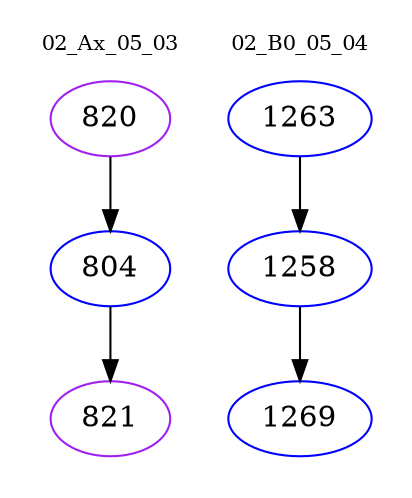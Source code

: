 digraph{
subgraph cluster_0 {
color = white
label = "02_Ax_05_03";
fontsize=10;
T0_820 [label="820", color="purple"]
T0_820 -> T0_804 [color="black"]
T0_804 [label="804", color="blue"]
T0_804 -> T0_821 [color="black"]
T0_821 [label="821", color="purple"]
}
subgraph cluster_1 {
color = white
label = "02_B0_05_04";
fontsize=10;
T1_1263 [label="1263", color="blue"]
T1_1263 -> T1_1258 [color="black"]
T1_1258 [label="1258", color="blue"]
T1_1258 -> T1_1269 [color="black"]
T1_1269 [label="1269", color="blue"]
}
}
